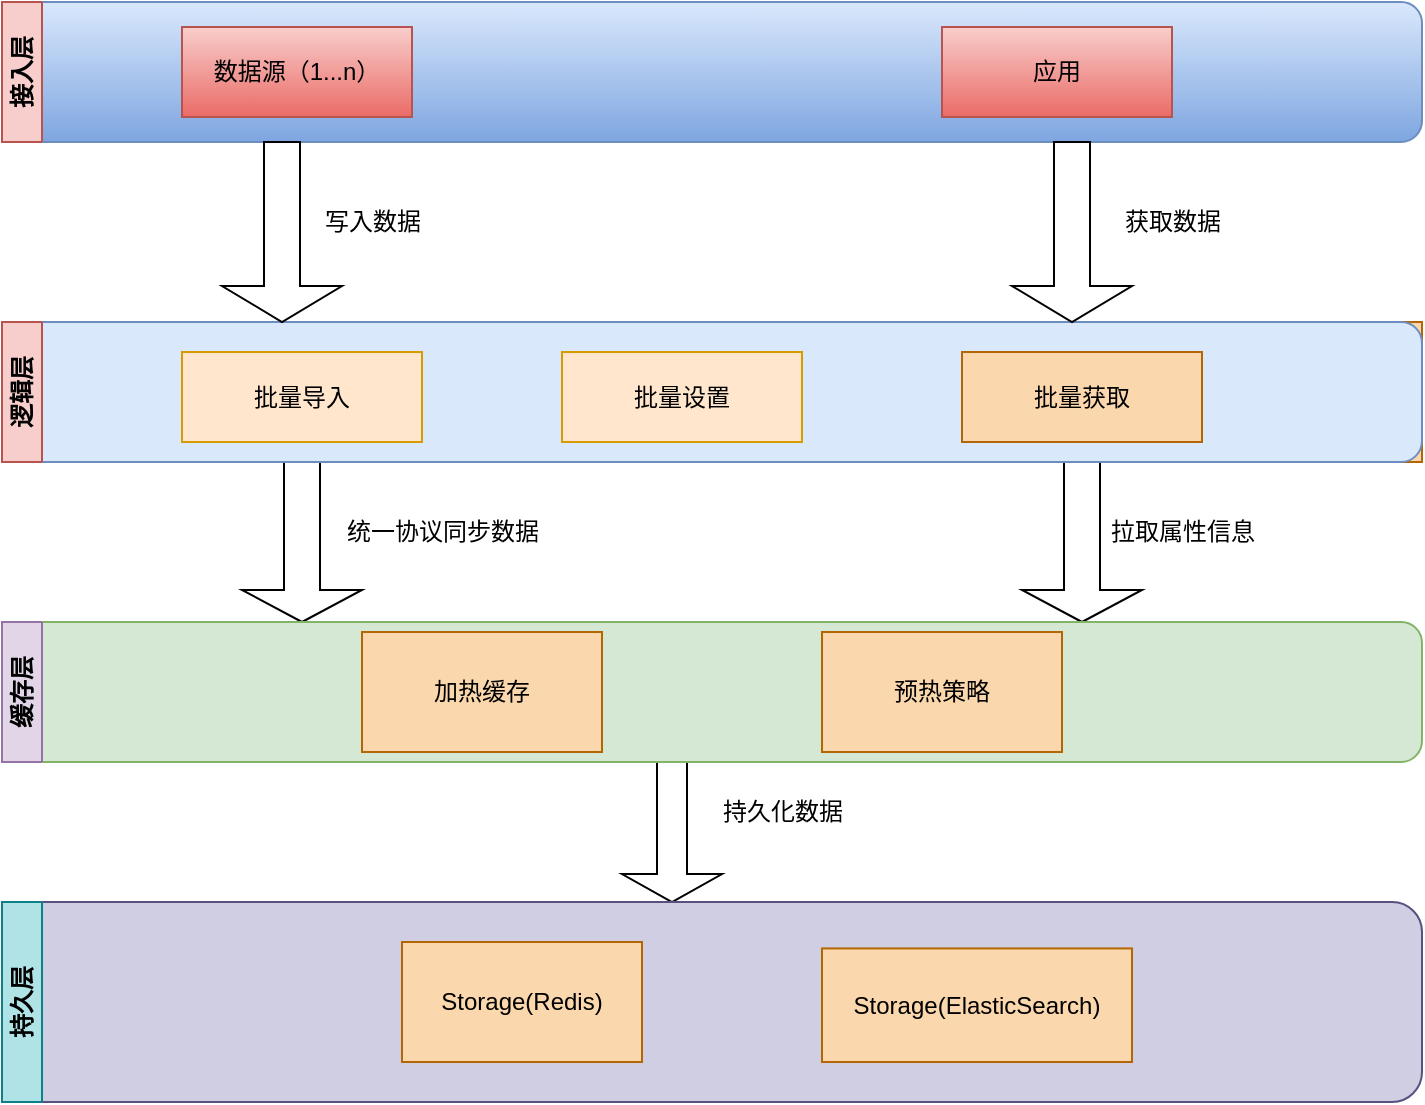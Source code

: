 <mxfile version="21.0.6" type="github">
  <diagram id="6a731a19-8d31-9384-78a2-239565b7b9f0" name="Page-1">
    <mxGraphModel dx="954" dy="562" grid="1" gridSize="10" guides="1" tooltips="1" connect="1" arrows="1" fold="1" page="1" pageScale="1" pageWidth="1169" pageHeight="827" background="none" math="0" shadow="0">
      <root>
        <mxCell id="0" />
        <mxCell id="1" parent="0" />
        <mxCell id="bkp4SQVUInSILuSQX6_7-72" value="" style="shape=singleArrow;direction=south;whiteSpace=wrap;html=1;" parent="1" vertex="1">
          <mxGeometry x="260" y="300" width="60" height="80" as="geometry" />
        </mxCell>
        <mxCell id="bkp4SQVUInSILuSQX6_7-73" value="统一协议同步数据" style="text;html=1;align=center;verticalAlign=middle;resizable=0;points=[];autosize=1;strokeColor=none;fillColor=none;" parent="1" vertex="1">
          <mxGeometry x="300" y="320" width="120" height="30" as="geometry" />
        </mxCell>
        <mxCell id="bkp4SQVUInSILuSQX6_7-79" value="" style="shape=singleArrow;direction=south;whiteSpace=wrap;html=1;" parent="1" vertex="1">
          <mxGeometry x="650" y="300" width="60" height="80" as="geometry" />
        </mxCell>
        <mxCell id="bkp4SQVUInSILuSQX6_7-80" value="拉取属性信息" style="text;html=1;align=center;verticalAlign=middle;resizable=0;points=[];autosize=1;strokeColor=none;fillColor=none;" parent="1" vertex="1">
          <mxGeometry x="680" y="320" width="100" height="30" as="geometry" />
        </mxCell>
        <mxCell id="bkp4SQVUInSILuSQX6_7-87" value="" style="shape=singleArrow;direction=south;whiteSpace=wrap;html=1;" parent="1" vertex="1">
          <mxGeometry x="450" y="450" width="50" height="70" as="geometry" />
        </mxCell>
        <mxCell id="Zws4f3dSjWSBuXBgF_1k-8" value="" style="group;fillColor=#fad7ac;strokeColor=#b46504;" parent="1" vertex="1" connectable="0">
          <mxGeometry x="140" y="230" width="710" height="70" as="geometry" />
        </mxCell>
        <mxCell id="bkp4SQVUInSILuSQX6_7-68" value="" style="rounded=1;whiteSpace=wrap;html=1;fillColor=#dae8fc;strokeColor=#6c8ebf;" parent="Zws4f3dSjWSBuXBgF_1k-8" vertex="1">
          <mxGeometry width="710" height="70" as="geometry" />
        </mxCell>
        <mxCell id="bkp4SQVUInSILuSQX6_7-69" value="批量导入" style="rounded=0;whiteSpace=wrap;html=1;fillColor=#ffe6cc;strokeColor=#d79b00;" parent="Zws4f3dSjWSBuXBgF_1k-8" vertex="1">
          <mxGeometry x="90" y="15" width="120" height="45" as="geometry" />
        </mxCell>
        <mxCell id="bkp4SQVUInSILuSQX6_7-71" value="批量获取" style="rounded=0;whiteSpace=wrap;html=1;fillColor=#fad7ac;strokeColor=#b46504;" parent="Zws4f3dSjWSBuXBgF_1k-8" vertex="1">
          <mxGeometry x="480" y="15" width="120" height="45" as="geometry" />
        </mxCell>
        <mxCell id="bkp4SQVUInSILuSQX6_7-83" value="逻辑层" style="swimlane;horizontal=0;whiteSpace=wrap;html=1;fillColor=#f8cecc;strokeColor=#b85450;" parent="Zws4f3dSjWSBuXBgF_1k-8" vertex="1">
          <mxGeometry width="20" height="70" as="geometry">
            <mxRectangle x="120" y="590" width="40" height="70" as="alternateBounds" />
          </mxGeometry>
        </mxCell>
        <mxCell id="Zws4f3dSjWSBuXBgF_1k-2" value="批量设置" style="rounded=0;whiteSpace=wrap;html=1;fillColor=#ffe6cc;strokeColor=#d79b00;" parent="Zws4f3dSjWSBuXBgF_1k-8" vertex="1">
          <mxGeometry x="280" y="15" width="120" height="45" as="geometry" />
        </mxCell>
        <mxCell id="Zws4f3dSjWSBuXBgF_1k-13" value="" style="group" parent="1" vertex="1" connectable="0">
          <mxGeometry x="140" y="70" width="710" height="70" as="geometry" />
        </mxCell>
        <mxCell id="Zws4f3dSjWSBuXBgF_1k-9" value="" style="rounded=1;whiteSpace=wrap;html=1;fillColor=#dae8fc;strokeColor=#6c8ebf;gradientColor=#7ea6e0;" parent="Zws4f3dSjWSBuXBgF_1k-13" vertex="1">
          <mxGeometry width="710" height="70" as="geometry" />
        </mxCell>
        <mxCell id="Zws4f3dSjWSBuXBgF_1k-10" value="接入层" style="swimlane;horizontal=0;whiteSpace=wrap;html=1;fillColor=#f8cecc;strokeColor=#b85450;" parent="Zws4f3dSjWSBuXBgF_1k-13" vertex="1">
          <mxGeometry width="20" height="70" as="geometry">
            <mxRectangle x="120" y="590" width="40" height="70" as="alternateBounds" />
          </mxGeometry>
        </mxCell>
        <mxCell id="Zws4f3dSjWSBuXBgF_1k-11" value="数据源（1...n）" style="rounded=0;whiteSpace=wrap;html=1;fillColor=#f8cecc;gradientColor=#ea6b66;strokeColor=#b85450;" parent="Zws4f3dSjWSBuXBgF_1k-13" vertex="1">
          <mxGeometry x="90" y="12.5" width="115" height="45" as="geometry" />
        </mxCell>
        <mxCell id="Zws4f3dSjWSBuXBgF_1k-12" value="应用" style="rounded=0;whiteSpace=wrap;html=1;fillColor=#f8cecc;gradientColor=#ea6b66;strokeColor=#b85450;" parent="Zws4f3dSjWSBuXBgF_1k-13" vertex="1">
          <mxGeometry x="470" y="12.5" width="115" height="45" as="geometry" />
        </mxCell>
        <mxCell id="Zws4f3dSjWSBuXBgF_1k-15" value="" style="shape=singleArrow;direction=south;whiteSpace=wrap;html=1;" parent="1" vertex="1">
          <mxGeometry x="250" y="140" width="60" height="90" as="geometry" />
        </mxCell>
        <mxCell id="Zws4f3dSjWSBuXBgF_1k-17" value="写入数据" style="text;html=1;align=center;verticalAlign=middle;resizable=0;points=[];autosize=1;strokeColor=none;fillColor=none;" parent="1" vertex="1">
          <mxGeometry x="290" y="165" width="70" height="30" as="geometry" />
        </mxCell>
        <mxCell id="Zws4f3dSjWSBuXBgF_1k-18" value="" style="shape=singleArrow;direction=south;whiteSpace=wrap;html=1;" parent="1" vertex="1">
          <mxGeometry x="645" y="140" width="60" height="90" as="geometry" />
        </mxCell>
        <mxCell id="Zws4f3dSjWSBuXBgF_1k-19" value="获取数据" style="text;html=1;align=center;verticalAlign=middle;resizable=0;points=[];autosize=1;strokeColor=none;fillColor=none;" parent="1" vertex="1">
          <mxGeometry x="690" y="165" width="70" height="30" as="geometry" />
        </mxCell>
        <mxCell id="bgyWp8Zf_vsbOoBo96fd-1" value="" style="group" vertex="1" connectable="0" parent="1">
          <mxGeometry x="140" y="410" width="710" height="80" as="geometry" />
        </mxCell>
        <mxCell id="bkp4SQVUInSILuSQX6_7-74" value="" style="rounded=1;whiteSpace=wrap;html=1;fillColor=#d5e8d4;strokeColor=#82b366;" parent="bgyWp8Zf_vsbOoBo96fd-1" vertex="1">
          <mxGeometry y="-30" width="710" height="70" as="geometry" />
        </mxCell>
        <mxCell id="bkp4SQVUInSILuSQX6_7-84" value="缓存层" style="swimlane;horizontal=0;whiteSpace=wrap;html=1;fillColor=#e1d5e7;strokeColor=#9673a6;" parent="bgyWp8Zf_vsbOoBo96fd-1" vertex="1">
          <mxGeometry y="-30" width="20" height="70" as="geometry" />
        </mxCell>
        <mxCell id="bkp4SQVUInSILuSQX6_7-95" value="预热策略" style="rounded=0;whiteSpace=wrap;html=1;fillColor=#fad7ac;strokeColor=#b46504;" parent="bgyWp8Zf_vsbOoBo96fd-1" vertex="1">
          <mxGeometry x="410" y="-25" width="120" height="60" as="geometry" />
        </mxCell>
        <mxCell id="bkp4SQVUInSILuSQX6_7-88" value="持久化数据" style="text;html=1;align=center;verticalAlign=middle;resizable=0;points=[];autosize=1;strokeColor=none;fillColor=none;" parent="bgyWp8Zf_vsbOoBo96fd-1" vertex="1">
          <mxGeometry x="350" y="50" width="80" height="30" as="geometry" />
        </mxCell>
        <mxCell id="bkp4SQVUInSILuSQX6_7-94" value="加热缓存" style="rounded=0;whiteSpace=wrap;html=1;fillColor=#fad7ac;strokeColor=#b46504;" parent="1" vertex="1">
          <mxGeometry x="320" y="385" width="120" height="60" as="geometry" />
        </mxCell>
        <mxCell id="bgyWp8Zf_vsbOoBo96fd-3" value="" style="group" vertex="1" connectable="0" parent="1">
          <mxGeometry x="140" y="520" width="710" height="100" as="geometry" />
        </mxCell>
        <mxCell id="bkp4SQVUInSILuSQX6_7-97" value="" style="rounded=1;whiteSpace=wrap;html=1;fillColor=#d0cee2;strokeColor=#56517e;" parent="bgyWp8Zf_vsbOoBo96fd-3" vertex="1">
          <mxGeometry width="710" height="100" as="geometry" />
        </mxCell>
        <mxCell id="bkp4SQVUInSILuSQX6_7-98" value="持久层" style="swimlane;horizontal=0;whiteSpace=wrap;html=1;fillColor=#b0e3e6;strokeColor=#0e8088;" parent="bgyWp8Zf_vsbOoBo96fd-3" vertex="1">
          <mxGeometry width="20" height="100" as="geometry" />
        </mxCell>
        <mxCell id="Zws4f3dSjWSBuXBgF_1k-1" value="Storage(Redis)" style="rounded=0;whiteSpace=wrap;html=1;fillColor=#fad7ac;strokeColor=#b46504;" parent="bgyWp8Zf_vsbOoBo96fd-3" vertex="1">
          <mxGeometry x="200" y="20" width="120" height="60" as="geometry" />
        </mxCell>
        <mxCell id="bkp4SQVUInSILuSQX6_7-93" value="Storage(ElasticSearch)" style="rounded=0;whiteSpace=wrap;html=1;fillColor=#fad7ac;strokeColor=#b46504;container=0;" parent="bgyWp8Zf_vsbOoBo96fd-3" vertex="1">
          <mxGeometry x="410" y="23.22" width="155" height="56.78" as="geometry" />
        </mxCell>
      </root>
    </mxGraphModel>
  </diagram>
</mxfile>
